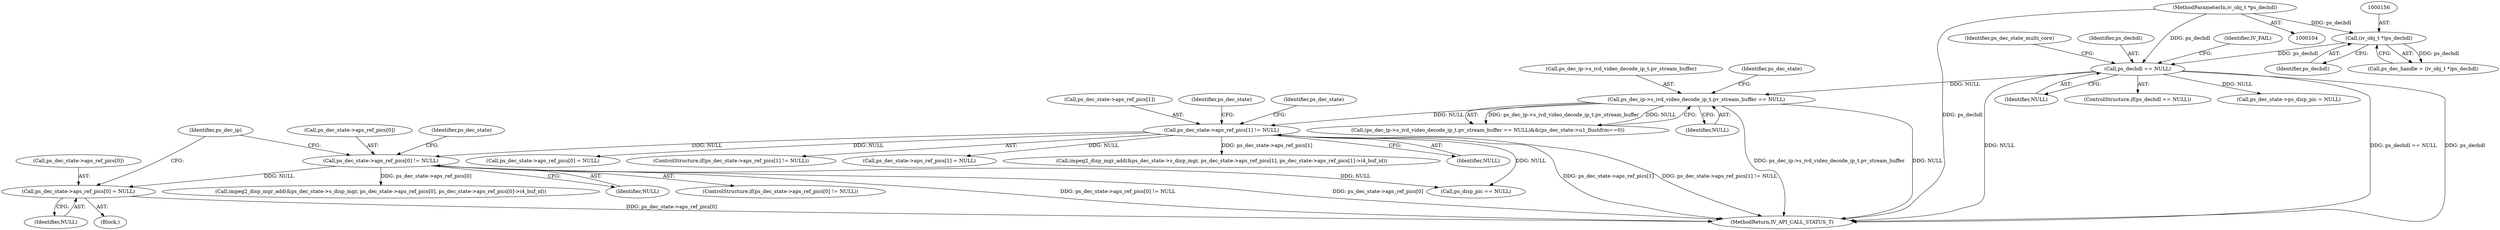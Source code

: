 digraph "0_Android_a86eb798d077b9b25c8f8c77e3c02c2f287c1ce7@pointer" {
"1000465" [label="(Call,ps_dec_state->aps_ref_pics[0] = NULL)"];
"1000428" [label="(Call,ps_dec_state->aps_ref_pics[0] != NULL)"];
"1000363" [label="(Call,ps_dec_state->aps_ref_pics[1] != NULL)"];
"1000265" [label="(Call,ps_dec_ip->s_ivd_video_decode_ip_t.pv_stream_buffer == NULL)"];
"1000159" [label="(Call,ps_dechdl == NULL)"];
"1000155" [label="(Call,(iv_obj_t *)ps_dechdl)"];
"1000105" [label="(MethodParameterIn,iv_obj_t *ps_dechdl)"];
"1000465" [label="(Call,ps_dec_state->aps_ref_pics[0] = NULL)"];
"1000436" [label="(Call,impeg2_disp_mgr_add(&ps_dec_state->s_disp_mgr, ps_dec_state->aps_ref_pics[0], ps_dec_state->aps_ref_pics[0]->i4_buf_id))"];
"1000265" [label="(Call,ps_dec_ip->s_ivd_video_decode_ip_t.pv_stream_buffer == NULL)"];
"1000419" [label="(Call,ps_dec_state->aps_ref_pics[0] = NULL)"];
"1000362" [label="(ControlStructure,if(ps_dec_state->aps_ref_pics[1] != NULL))"];
"1000160" [label="(Identifier,ps_dechdl)"];
"1000153" [label="(Call,ps_dec_handle = (iv_obj_t *)ps_dechdl)"];
"1000435" [label="(Block,)"];
"1000466" [label="(Call,ps_dec_state->aps_ref_pics[0])"];
"1001689" [label="(MethodReturn,IV_API_CALL_STATUS_T)"];
"1000164" [label="(Identifier,IV_FAIL)"];
"1000364" [label="(Call,ps_dec_state->aps_ref_pics[1])"];
"1000412" [label="(Call,ps_dec_state->aps_ref_pics[1] = NULL)"];
"1000374" [label="(Identifier,ps_dec_state)"];
"1000157" [label="(Identifier,ps_dechdl)"];
"1000266" [label="(Call,ps_dec_ip->s_ivd_video_decode_ip_t.pv_stream_buffer)"];
"1000105" [label="(MethodParameterIn,iv_obj_t *ps_dechdl)"];
"1000431" [label="(Identifier,ps_dec_state)"];
"1000159" [label="(Call,ps_dechdl == NULL)"];
"1000264" [label="(Call,(ps_dec_ip->s_ivd_video_decode_ip_t.pv_stream_buffer == NULL)&&(ps_dec_state->u1_flushfrm==0))"];
"1000161" [label="(Identifier,NULL)"];
"1000371" [label="(Call,impeg2_disp_mgr_add(&ps_dec_state->s_disp_mgr, ps_dec_state->aps_ref_pics[1], ps_dec_state->aps_ref_pics[1]->i4_buf_id))"];
"1000429" [label="(Call,ps_dec_state->aps_ref_pics[0])"];
"1000166" [label="(Identifier,ps_dec_state_multi_core)"];
"1000363" [label="(Call,ps_dec_state->aps_ref_pics[1] != NULL)"];
"1000155" [label="(Call,(iv_obj_t *)ps_dechdl)"];
"1000158" [label="(ControlStructure,if(ps_dechdl == NULL))"];
"1000271" [label="(Identifier,NULL)"];
"1000428" [label="(Call,ps_dec_state->aps_ref_pics[0] != NULL)"];
"1000434" [label="(Identifier,NULL)"];
"1000439" [label="(Identifier,ps_dec_state)"];
"1000475" [label="(Identifier,ps_dec_ip)"];
"1000471" [label="(Identifier,NULL)"];
"1000505" [label="(Call,ps_disp_pic == NULL)"];
"1000369" [label="(Identifier,NULL)"];
"1000427" [label="(ControlStructure,if(ps_dec_state->aps_ref_pics[0] != NULL))"];
"1000239" [label="(Call,ps_dec_state->ps_disp_pic = NULL)"];
"1000274" [label="(Identifier,ps_dec_state)"];
"1000465" -> "1000435"  [label="AST: "];
"1000465" -> "1000471"  [label="CFG: "];
"1000466" -> "1000465"  [label="AST: "];
"1000471" -> "1000465"  [label="AST: "];
"1000475" -> "1000465"  [label="CFG: "];
"1000465" -> "1001689"  [label="DDG: ps_dec_state->aps_ref_pics[0]"];
"1000428" -> "1000465"  [label="DDG: NULL"];
"1000428" -> "1000427"  [label="AST: "];
"1000428" -> "1000434"  [label="CFG: "];
"1000429" -> "1000428"  [label="AST: "];
"1000434" -> "1000428"  [label="AST: "];
"1000439" -> "1000428"  [label="CFG: "];
"1000475" -> "1000428"  [label="CFG: "];
"1000428" -> "1001689"  [label="DDG: ps_dec_state->aps_ref_pics[0] != NULL"];
"1000428" -> "1001689"  [label="DDG: ps_dec_state->aps_ref_pics[0]"];
"1000363" -> "1000428"  [label="DDG: NULL"];
"1000428" -> "1000436"  [label="DDG: ps_dec_state->aps_ref_pics[0]"];
"1000428" -> "1000505"  [label="DDG: NULL"];
"1000363" -> "1000362"  [label="AST: "];
"1000363" -> "1000369"  [label="CFG: "];
"1000364" -> "1000363"  [label="AST: "];
"1000369" -> "1000363"  [label="AST: "];
"1000374" -> "1000363"  [label="CFG: "];
"1000431" -> "1000363"  [label="CFG: "];
"1000363" -> "1001689"  [label="DDG: ps_dec_state->aps_ref_pics[1]"];
"1000363" -> "1001689"  [label="DDG: ps_dec_state->aps_ref_pics[1] != NULL"];
"1000265" -> "1000363"  [label="DDG: NULL"];
"1000363" -> "1000371"  [label="DDG: ps_dec_state->aps_ref_pics[1]"];
"1000363" -> "1000412"  [label="DDG: NULL"];
"1000363" -> "1000419"  [label="DDG: NULL"];
"1000363" -> "1000505"  [label="DDG: NULL"];
"1000265" -> "1000264"  [label="AST: "];
"1000265" -> "1000271"  [label="CFG: "];
"1000266" -> "1000265"  [label="AST: "];
"1000271" -> "1000265"  [label="AST: "];
"1000274" -> "1000265"  [label="CFG: "];
"1000264" -> "1000265"  [label="CFG: "];
"1000265" -> "1001689"  [label="DDG: ps_dec_ip->s_ivd_video_decode_ip_t.pv_stream_buffer"];
"1000265" -> "1001689"  [label="DDG: NULL"];
"1000265" -> "1000264"  [label="DDG: ps_dec_ip->s_ivd_video_decode_ip_t.pv_stream_buffer"];
"1000265" -> "1000264"  [label="DDG: NULL"];
"1000159" -> "1000265"  [label="DDG: NULL"];
"1000159" -> "1000158"  [label="AST: "];
"1000159" -> "1000161"  [label="CFG: "];
"1000160" -> "1000159"  [label="AST: "];
"1000161" -> "1000159"  [label="AST: "];
"1000164" -> "1000159"  [label="CFG: "];
"1000166" -> "1000159"  [label="CFG: "];
"1000159" -> "1001689"  [label="DDG: ps_dechdl == NULL"];
"1000159" -> "1001689"  [label="DDG: ps_dechdl"];
"1000159" -> "1001689"  [label="DDG: NULL"];
"1000155" -> "1000159"  [label="DDG: ps_dechdl"];
"1000105" -> "1000159"  [label="DDG: ps_dechdl"];
"1000159" -> "1000239"  [label="DDG: NULL"];
"1000155" -> "1000153"  [label="AST: "];
"1000155" -> "1000157"  [label="CFG: "];
"1000156" -> "1000155"  [label="AST: "];
"1000157" -> "1000155"  [label="AST: "];
"1000153" -> "1000155"  [label="CFG: "];
"1000155" -> "1000153"  [label="DDG: ps_dechdl"];
"1000105" -> "1000155"  [label="DDG: ps_dechdl"];
"1000105" -> "1000104"  [label="AST: "];
"1000105" -> "1001689"  [label="DDG: ps_dechdl"];
}

